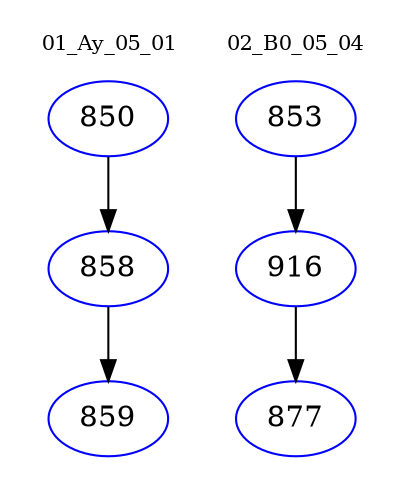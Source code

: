 digraph{
subgraph cluster_0 {
color = white
label = "01_Ay_05_01";
fontsize=10;
T0_850 [label="850", color="blue"]
T0_850 -> T0_858 [color="black"]
T0_858 [label="858", color="blue"]
T0_858 -> T0_859 [color="black"]
T0_859 [label="859", color="blue"]
}
subgraph cluster_1 {
color = white
label = "02_B0_05_04";
fontsize=10;
T1_853 [label="853", color="blue"]
T1_853 -> T1_916 [color="black"]
T1_916 [label="916", color="blue"]
T1_916 -> T1_877 [color="black"]
T1_877 [label="877", color="blue"]
}
}
